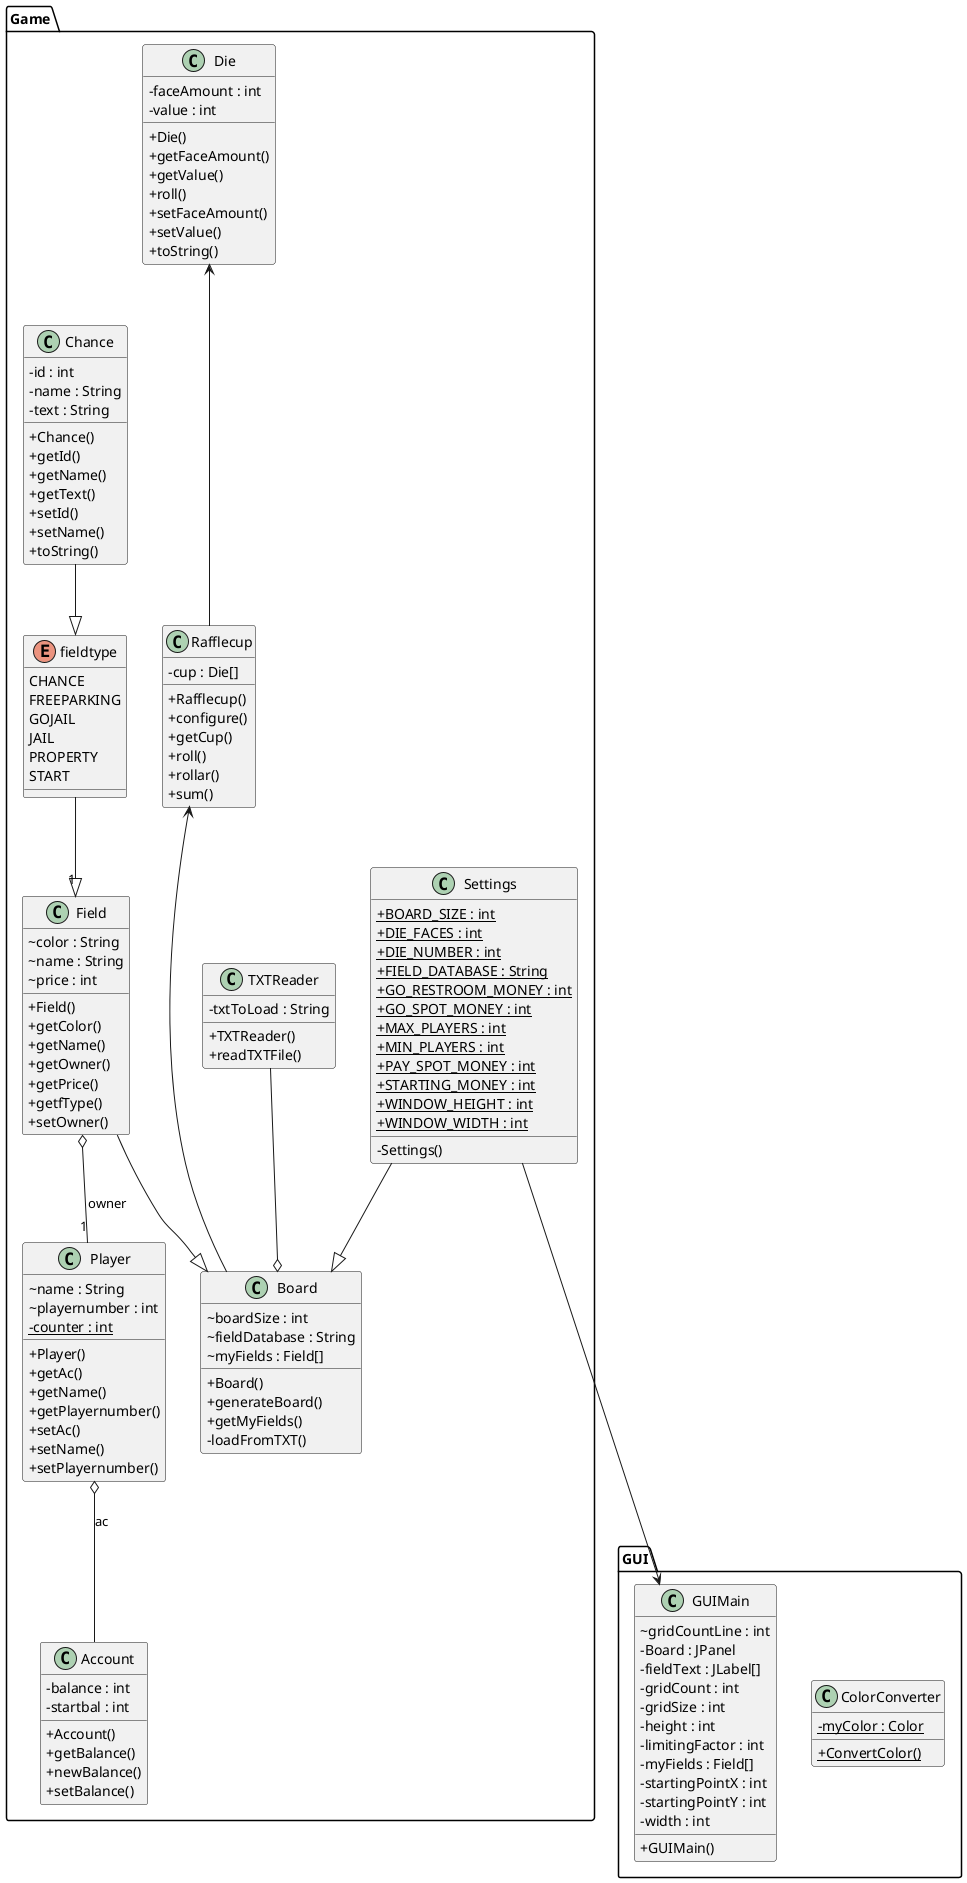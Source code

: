 @startuml

skinparam classAttributeIconSize 0

  namespace Game {
    class Game.Account {
        - balance : int
        - startbal : int
        + Account()
        + getBalance()
        + newBalance()
        + setBalance()
    }
  }
  namespace Game {
    class Game.Board {
        ~ boardSize : int
        ~ fieldDatabase : String
        ~ myFields : Field[]
        + Board()
        + generateBoard()
        + getMyFields()
        - loadFromTXT()
    }
  }

  namespace Game {
    class Game.Chance {
        - id : int
        - name : String
        - text : String
        + Chance()
        + getId()
        + getName()
        + getText()
        + setId()
        + setName()
        + toString()
    }
  }

  namespace Game {
    class Game.Die {
        - faceAmount : int
        - value : int
        + Die()
        + getFaceAmount()
        + getValue()
        + roll()
        + setFaceAmount()
        + setValue()
        + toString()
    }
  }

  namespace Game {
    class Game.Field {
        ~ color : String
        ~ name : String
        ~ price : int
        + Field()
        + getColor()
        + getName()
        + getOwner()
        + getPrice()
        + getfType()
        + setOwner()
    }
  }

  namespace Game {
    enum fieldtype {
      CHANCE
      FREEPARKING
      GOJAIL
      JAIL
      PROPERTY
      START
    }
  }

  namespace Game {
    class Game.Player {
        ~ name : String
        ~ playernumber : int
        {static} - counter : int
        + Player()
        + getAc()
        + getName()
        + getPlayernumber()
        + setAc()
        + setName()
        + setPlayernumber()
    }
  }

  namespace Game {
    class Game.Rafflecup {
        - cup : Die[]
        + Rafflecup()
        + configure()
        + getCup()
        + roll()
        + rollar()
        + sum()
    }
  }

  namespace Game {
    class Game.Settings {
        {static} + BOARD_SIZE : int
        {static} + DIE_FACES : int
        {static} + DIE_NUMBER : int
        {static} + FIELD_DATABASE : String
        {static} + GO_RESTROOM_MONEY : int
        {static} + GO_SPOT_MONEY : int
        {static} + MAX_PLAYERS : int
        {static} + MIN_PLAYERS : int
        {static} + PAY_SPOT_MONEY : int
        {static} + STARTING_MONEY : int
        {static} + WINDOW_HEIGHT : int
        {static} + WINDOW_WIDTH : int
        - Settings()
    }
  }

  namespace Game {
    class Game.TXTReader {
        - txtToLoad : String
        + TXTReader()
        + readTXTFile()
    }
  }

  namespace GUI {
      class GUI.ColorConverter {
          {static} - myColor : Color
          {static} + ConvertColor()
      }
    }

    namespace GUI {
      class GUI.GUIMain {
          ~ gridCountLine : int
          - Board : JPanel
          - fieldText : JLabel[]
          - gridCount : int
          - gridSize : int
          - height : int
          - limitingFactor : int
          - myFields : Field[]
          - startingPointX : int
          - startingPointY : int
          - width : int
          + GUIMain()
      }
    }

  Game.Field o-- "1" Game.Player : owner

  Game.Player o-- Game.Account : ac
    Game.Field --|> Game.Board
    Game.Settings --|> Game.Board
Game.Die <--- Game.Rafflecup
Game.fieldtype --|> "1" Game.Field
Game.Settings ---> GUI.GUIMain
Game.Chance --|> Game.fieldtype
Game.TXTReader --o Game.Board
Game.Rafflecup <--- Game.Board



@enduml